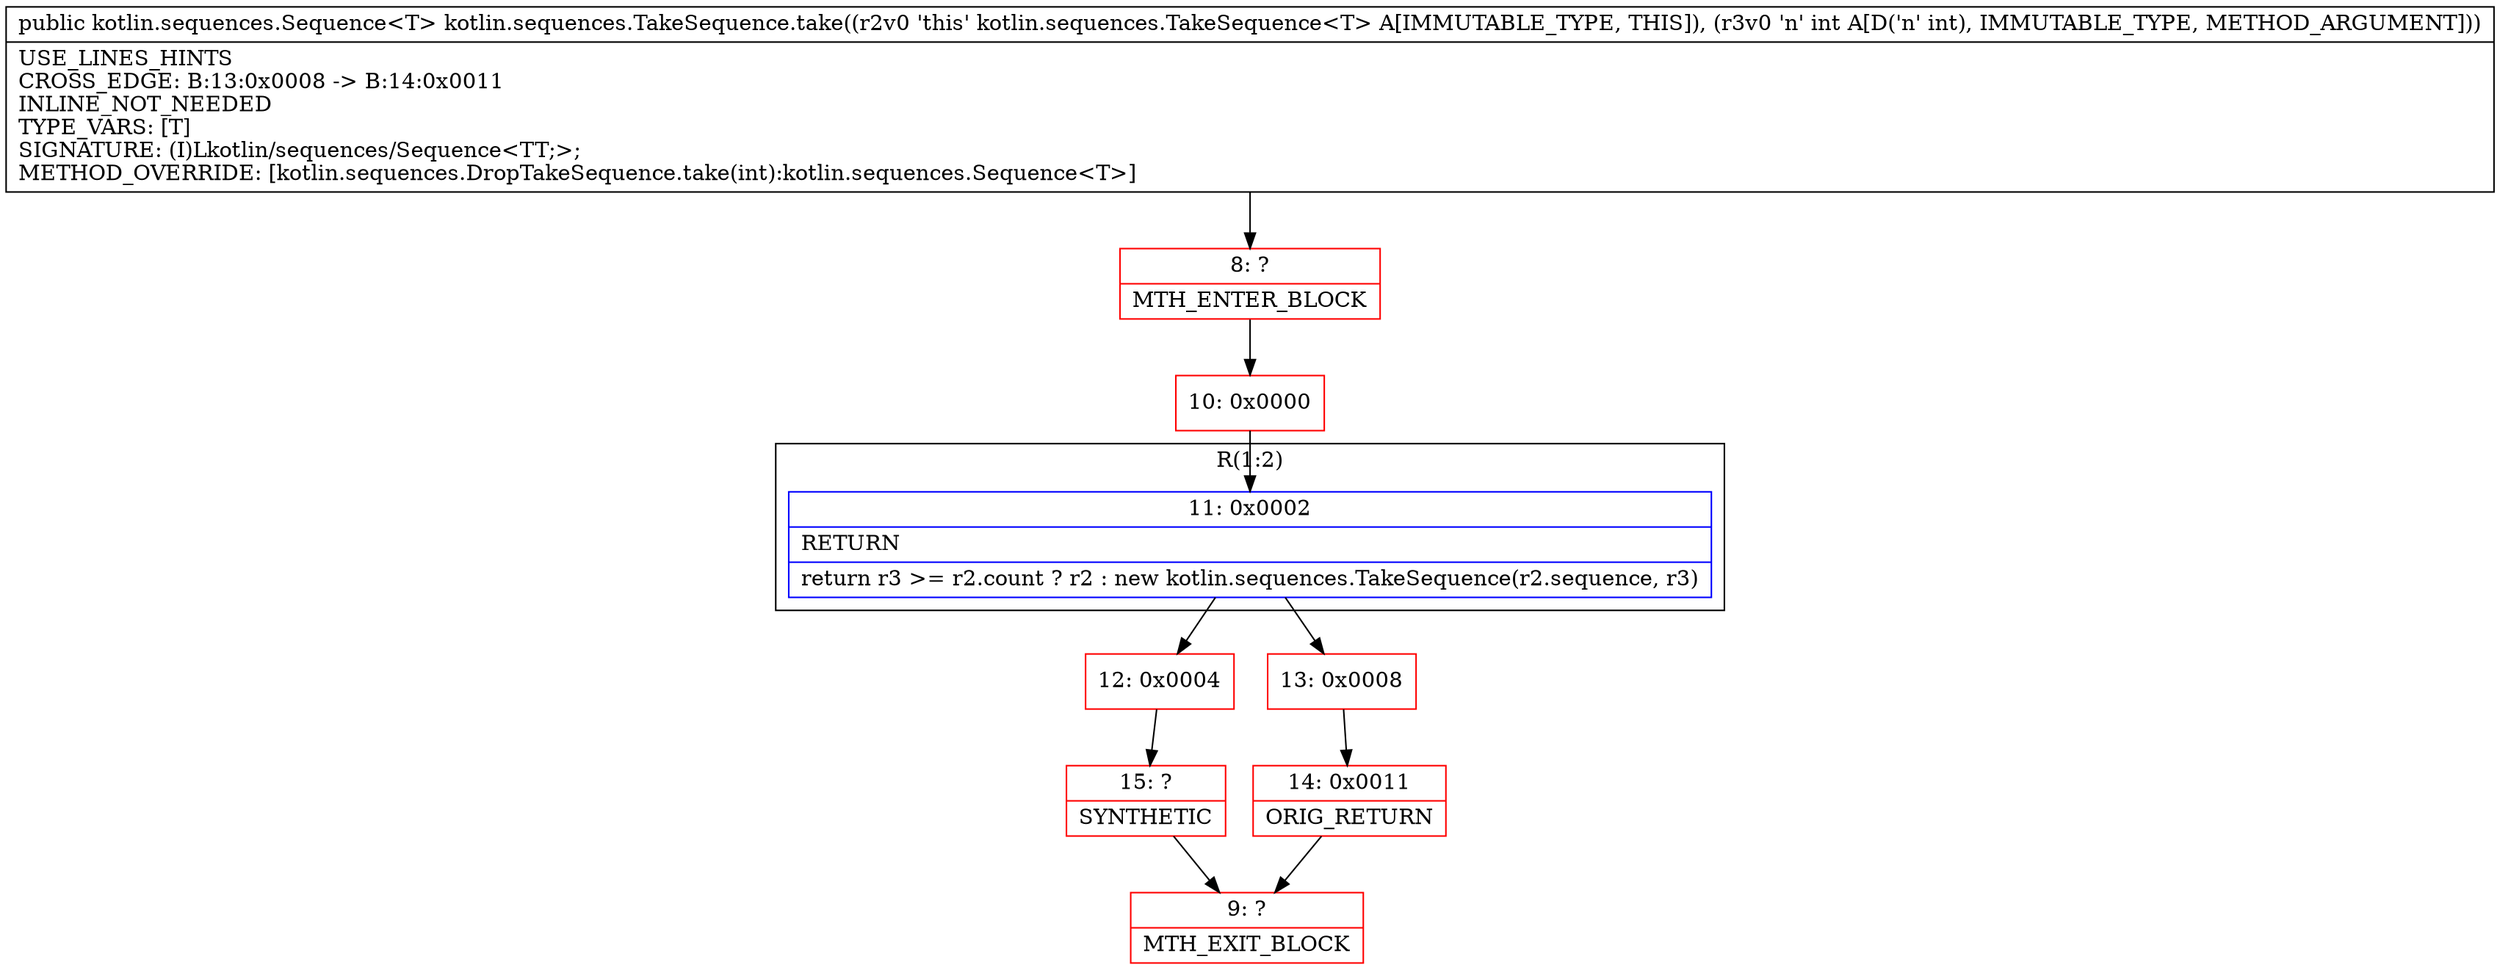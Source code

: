 digraph "CFG forkotlin.sequences.TakeSequence.take(I)Lkotlin\/sequences\/Sequence;" {
subgraph cluster_Region_178282834 {
label = "R(1:2)";
node [shape=record,color=blue];
Node_11 [shape=record,label="{11\:\ 0x0002|RETURN\l|return r3 \>= r2.count ? r2 : new kotlin.sequences.TakeSequence(r2.sequence, r3)\l}"];
}
Node_8 [shape=record,color=red,label="{8\:\ ?|MTH_ENTER_BLOCK\l}"];
Node_10 [shape=record,color=red,label="{10\:\ 0x0000}"];
Node_12 [shape=record,color=red,label="{12\:\ 0x0004}"];
Node_15 [shape=record,color=red,label="{15\:\ ?|SYNTHETIC\l}"];
Node_9 [shape=record,color=red,label="{9\:\ ?|MTH_EXIT_BLOCK\l}"];
Node_13 [shape=record,color=red,label="{13\:\ 0x0008}"];
Node_14 [shape=record,color=red,label="{14\:\ 0x0011|ORIG_RETURN\l}"];
MethodNode[shape=record,label="{public kotlin.sequences.Sequence\<T\> kotlin.sequences.TakeSequence.take((r2v0 'this' kotlin.sequences.TakeSequence\<T\> A[IMMUTABLE_TYPE, THIS]), (r3v0 'n' int A[D('n' int), IMMUTABLE_TYPE, METHOD_ARGUMENT]))  | USE_LINES_HINTS\lCROSS_EDGE: B:13:0x0008 \-\> B:14:0x0011\lINLINE_NOT_NEEDED\lTYPE_VARS: [T]\lSIGNATURE: (I)Lkotlin\/sequences\/Sequence\<TT;\>;\lMETHOD_OVERRIDE: [kotlin.sequences.DropTakeSequence.take(int):kotlin.sequences.Sequence\<T\>]\l}"];
MethodNode -> Node_8;Node_11 -> Node_12;
Node_11 -> Node_13;
Node_8 -> Node_10;
Node_10 -> Node_11;
Node_12 -> Node_15;
Node_15 -> Node_9;
Node_13 -> Node_14;
Node_14 -> Node_9;
}

